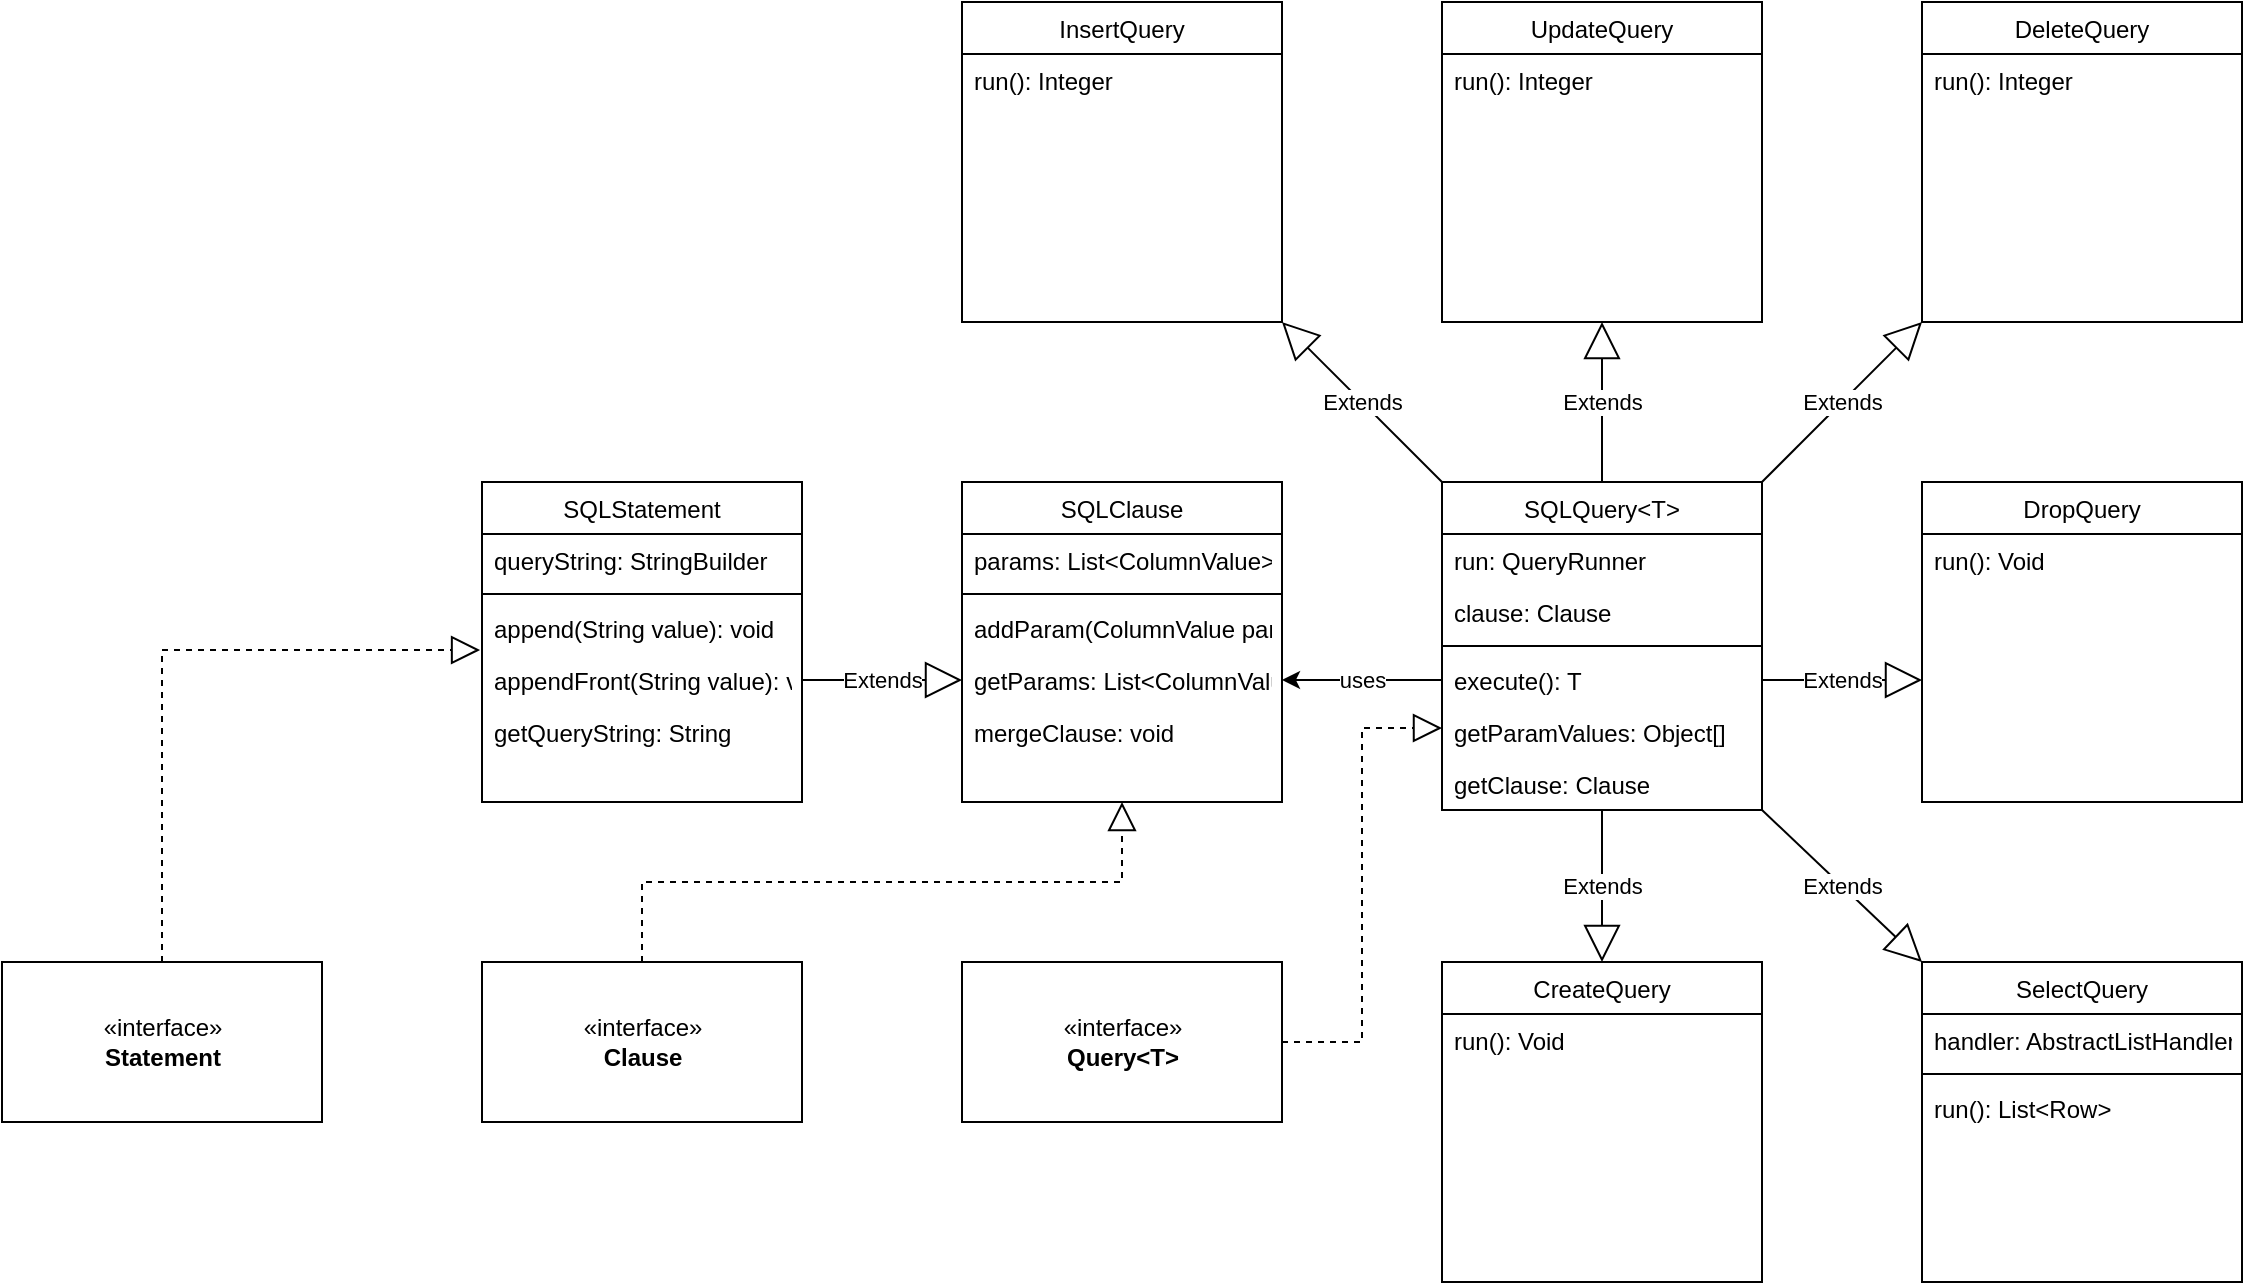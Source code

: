 <mxfile version="14.7.6" type="device" pages="2"><diagram id="C5RBs43oDa-KdzZeNtuy" name="Page-1"><mxGraphModel dx="1853" dy="393" grid="1" gridSize="10" guides="1" tooltips="1" connect="1" arrows="1" fold="1" page="1" pageScale="1" pageWidth="827" pageHeight="1169" math="0" shadow="0"><root><mxCell id="WIyWlLk6GJQsqaUBKTNV-0"/><mxCell id="WIyWlLk6GJQsqaUBKTNV-1" parent="WIyWlLk6GJQsqaUBKTNV-0"/><mxCell id="ouzQ8cs4tHCiYarw45k7-28" value="SQLStatement" style="swimlane;fontStyle=0;align=center;verticalAlign=top;childLayout=stackLayout;horizontal=1;startSize=26;horizontalStack=0;resizeParent=1;resizeLast=0;collapsible=1;marginBottom=0;rounded=0;shadow=0;strokeWidth=1;" parent="WIyWlLk6GJQsqaUBKTNV-1" vertex="1"><mxGeometry x="-520" y="280" width="160" height="160" as="geometry"><mxRectangle x="550" y="140" width="160" height="26" as="alternateBounds"/></mxGeometry></mxCell><mxCell id="ouzQ8cs4tHCiYarw45k7-29" value="queryString: StringBuilder" style="text;align=left;verticalAlign=top;spacingLeft=4;spacingRight=4;overflow=hidden;rotatable=0;points=[[0,0.5],[1,0.5]];portConstraint=eastwest;" parent="ouzQ8cs4tHCiYarw45k7-28" vertex="1"><mxGeometry y="26" width="160" height="26" as="geometry"/></mxCell><mxCell id="ouzQ8cs4tHCiYarw45k7-30" value="" style="line;strokeWidth=1;fillColor=none;align=left;verticalAlign=middle;spacingTop=-1;spacingLeft=3;spacingRight=3;rotatable=0;labelPosition=right;points=[];portConstraint=eastwest;" parent="ouzQ8cs4tHCiYarw45k7-28" vertex="1"><mxGeometry y="52" width="160" height="8" as="geometry"/></mxCell><mxCell id="ouzQ8cs4tHCiYarw45k7-31" value="append(String value): void" style="text;align=left;verticalAlign=top;spacingLeft=4;spacingRight=4;overflow=hidden;rotatable=0;points=[[0,0.5],[1,0.5]];portConstraint=eastwest;" parent="ouzQ8cs4tHCiYarw45k7-28" vertex="1"><mxGeometry y="60" width="160" height="26" as="geometry"/></mxCell><mxCell id="UrJvhQixCXuRGBfSf3v2-18" value="appendFront(String value): void" style="text;align=left;verticalAlign=top;spacingLeft=4;spacingRight=4;overflow=hidden;rotatable=0;points=[[0,0.5],[1,0.5]];portConstraint=eastwest;" parent="ouzQ8cs4tHCiYarw45k7-28" vertex="1"><mxGeometry y="86" width="160" height="26" as="geometry"/></mxCell><mxCell id="PJL86Jl7QM4I_I9QQ4cB-3" value="getQueryString: String" style="text;align=left;verticalAlign=top;spacingLeft=4;spacingRight=4;overflow=hidden;rotatable=0;points=[[0,0.5],[1,0.5]];portConstraint=eastwest;" parent="ouzQ8cs4tHCiYarw45k7-28" vertex="1"><mxGeometry y="112" width="160" height="26" as="geometry"/></mxCell><mxCell id="PJL86Jl7QM4I_I9QQ4cB-6" value="" style="endArrow=block;dashed=1;endFill=0;endSize=12;html=1;rounded=0;edgeStyle=orthogonalEdgeStyle;entryX=-0.006;entryY=0.923;entryDx=0;entryDy=0;exitX=0.5;exitY=0;exitDx=0;exitDy=0;entryPerimeter=0;" parent="WIyWlLk6GJQsqaUBKTNV-1" source="UrJvhQixCXuRGBfSf3v2-19" target="ouzQ8cs4tHCiYarw45k7-31" edge="1"><mxGeometry width="160" relative="1" as="geometry"><mxPoint x="-680" y="600" as="sourcePoint"/><mxPoint x="-630" y="460" as="targetPoint"/></mxGeometry></mxCell><mxCell id="UrJvhQixCXuRGBfSf3v2-0" value="SQLClause" style="swimlane;fontStyle=0;align=center;verticalAlign=top;childLayout=stackLayout;horizontal=1;startSize=26;horizontalStack=0;resizeParent=1;resizeLast=0;collapsible=1;marginBottom=0;rounded=0;shadow=0;strokeWidth=1;" parent="WIyWlLk6GJQsqaUBKTNV-1" vertex="1"><mxGeometry x="-280" y="280" width="160" height="160" as="geometry"><mxRectangle x="550" y="140" width="160" height="26" as="alternateBounds"/></mxGeometry></mxCell><mxCell id="UrJvhQixCXuRGBfSf3v2-2" value="params: List&lt;ColumnValue&gt;" style="text;align=left;verticalAlign=top;spacingLeft=4;spacingRight=4;overflow=hidden;rotatable=0;points=[[0,0.5],[1,0.5]];portConstraint=eastwest;" parent="UrJvhQixCXuRGBfSf3v2-0" vertex="1"><mxGeometry y="26" width="160" height="26" as="geometry"/></mxCell><mxCell id="UrJvhQixCXuRGBfSf3v2-3" value="" style="line;strokeWidth=1;fillColor=none;align=left;verticalAlign=middle;spacingTop=-1;spacingLeft=3;spacingRight=3;rotatable=0;labelPosition=right;points=[];portConstraint=eastwest;" parent="UrJvhQixCXuRGBfSf3v2-0" vertex="1"><mxGeometry y="52" width="160" height="8" as="geometry"/></mxCell><mxCell id="UrJvhQixCXuRGBfSf3v2-5" value="addParam(ColumnValue param): void" style="text;align=left;verticalAlign=top;spacingLeft=4;spacingRight=4;overflow=hidden;rotatable=0;points=[[0,0.5],[1,0.5]];portConstraint=eastwest;" parent="UrJvhQixCXuRGBfSf3v2-0" vertex="1"><mxGeometry y="60" width="160" height="26" as="geometry"/></mxCell><mxCell id="UrJvhQixCXuRGBfSf3v2-6" value="getParams: List&lt;ColumnValue&gt;" style="text;align=left;verticalAlign=top;spacingLeft=4;spacingRight=4;overflow=hidden;rotatable=0;points=[[0,0.5],[1,0.5]];portConstraint=eastwest;" parent="UrJvhQixCXuRGBfSf3v2-0" vertex="1"><mxGeometry y="86" width="160" height="26" as="geometry"/></mxCell><mxCell id="UrJvhQixCXuRGBfSf3v2-7" value="mergeClause: void" style="text;align=left;verticalAlign=top;spacingLeft=4;spacingRight=4;overflow=hidden;rotatable=0;points=[[0,0.5],[1,0.5]];portConstraint=eastwest;" parent="UrJvhQixCXuRGBfSf3v2-0" vertex="1"><mxGeometry y="112" width="160" height="26" as="geometry"/></mxCell><mxCell id="UrJvhQixCXuRGBfSf3v2-9" value="SQLQuery&lt;T&gt;" style="swimlane;fontStyle=0;align=center;verticalAlign=top;childLayout=stackLayout;horizontal=1;startSize=26;horizontalStack=0;resizeParent=1;resizeLast=0;collapsible=1;marginBottom=0;rounded=0;shadow=0;strokeWidth=1;" parent="WIyWlLk6GJQsqaUBKTNV-1" vertex="1"><mxGeometry x="-40" y="280" width="160" height="164" as="geometry"><mxRectangle x="550" y="140" width="160" height="26" as="alternateBounds"/></mxGeometry></mxCell><mxCell id="UrJvhQixCXuRGBfSf3v2-10" value="run: QueryRunner" style="text;align=left;verticalAlign=top;spacingLeft=4;spacingRight=4;overflow=hidden;rotatable=0;points=[[0,0.5],[1,0.5]];portConstraint=eastwest;" parent="UrJvhQixCXuRGBfSf3v2-9" vertex="1"><mxGeometry y="26" width="160" height="26" as="geometry"/></mxCell><mxCell id="ECPLwRmbQJhNOM33lPOf-0" value="clause: Clause" style="text;align=left;verticalAlign=top;spacingLeft=4;spacingRight=4;overflow=hidden;rotatable=0;points=[[0,0.5],[1,0.5]];portConstraint=eastwest;" vertex="1" parent="UrJvhQixCXuRGBfSf3v2-9"><mxGeometry y="52" width="160" height="26" as="geometry"/></mxCell><mxCell id="UrJvhQixCXuRGBfSf3v2-12" value="" style="line;strokeWidth=1;fillColor=none;align=left;verticalAlign=middle;spacingTop=-1;spacingLeft=3;spacingRight=3;rotatable=0;labelPosition=right;points=[];portConstraint=eastwest;" parent="UrJvhQixCXuRGBfSf3v2-9" vertex="1"><mxGeometry y="78" width="160" height="8" as="geometry"/></mxCell><mxCell id="UrJvhQixCXuRGBfSf3v2-26" value="execute(): T" style="text;align=left;verticalAlign=top;spacingLeft=4;spacingRight=4;overflow=hidden;rotatable=0;points=[[0,0.5],[1,0.5]];portConstraint=eastwest;" parent="UrJvhQixCXuRGBfSf3v2-9" vertex="1"><mxGeometry y="86" width="160" height="26" as="geometry"/></mxCell><mxCell id="UrJvhQixCXuRGBfSf3v2-15" value="getParamValues: Object[]" style="text;align=left;verticalAlign=top;spacingLeft=4;spacingRight=4;overflow=hidden;rotatable=0;points=[[0,0.5],[1,0.5]];portConstraint=eastwest;" parent="UrJvhQixCXuRGBfSf3v2-9" vertex="1"><mxGeometry y="112" width="160" height="26" as="geometry"/></mxCell><mxCell id="ECPLwRmbQJhNOM33lPOf-4" value="getClause: Clause" style="text;align=left;verticalAlign=top;spacingLeft=4;spacingRight=4;overflow=hidden;rotatable=0;points=[[0,0.5],[1,0.5]];portConstraint=eastwest;" vertex="1" parent="UrJvhQixCXuRGBfSf3v2-9"><mxGeometry y="138" width="160" height="26" as="geometry"/></mxCell><mxCell id="UrJvhQixCXuRGBfSf3v2-19" value="«interface»&lt;br&gt;&lt;b&gt;Statement&lt;/b&gt;" style="html=1;" parent="WIyWlLk6GJQsqaUBKTNV-1" vertex="1"><mxGeometry x="-760" y="520" width="160" height="80" as="geometry"/></mxCell><mxCell id="UrJvhQixCXuRGBfSf3v2-20" value="Extends" style="endArrow=block;endSize=16;endFill=0;html=1;exitX=1;exitY=0.5;exitDx=0;exitDy=0;entryX=0;entryY=0.5;entryDx=0;entryDy=0;" parent="WIyWlLk6GJQsqaUBKTNV-1" source="UrJvhQixCXuRGBfSf3v2-18" target="UrJvhQixCXuRGBfSf3v2-6" edge="1"><mxGeometry width="160" relative="1" as="geometry"><mxPoint x="-450" y="560" as="sourcePoint"/><mxPoint x="-550" y="340" as="targetPoint"/></mxGeometry></mxCell><mxCell id="UrJvhQixCXuRGBfSf3v2-21" value="«interface»&lt;br&gt;&lt;b&gt;Clause&lt;/b&gt;" style="html=1;" parent="WIyWlLk6GJQsqaUBKTNV-1" vertex="1"><mxGeometry x="-520" y="520" width="160" height="80" as="geometry"/></mxCell><mxCell id="UrJvhQixCXuRGBfSf3v2-22" value="" style="endArrow=block;dashed=1;endFill=0;endSize=12;html=1;rounded=0;edgeStyle=orthogonalEdgeStyle;entryX=0.5;entryY=1;entryDx=0;entryDy=0;exitX=0.5;exitY=0;exitDx=0;exitDy=0;" parent="WIyWlLk6GJQsqaUBKTNV-1" source="UrJvhQixCXuRGBfSf3v2-21" target="UrJvhQixCXuRGBfSf3v2-0" edge="1"><mxGeometry width="160" relative="1" as="geometry"><mxPoint x="-440" y="600" as="sourcePoint"/><mxPoint x="-670" y="530" as="targetPoint"/></mxGeometry></mxCell><mxCell id="UrJvhQixCXuRGBfSf3v2-24" value="«interface»&lt;br&gt;&lt;b&gt;Query&amp;lt;T&amp;gt;&lt;/b&gt;" style="html=1;" parent="WIyWlLk6GJQsqaUBKTNV-1" vertex="1"><mxGeometry x="-280" y="520" width="160" height="80" as="geometry"/></mxCell><mxCell id="UrJvhQixCXuRGBfSf3v2-25" value="" style="endArrow=block;dashed=1;endFill=0;endSize=12;html=1;rounded=0;edgeStyle=orthogonalEdgeStyle;entryX=0;entryY=0.75;entryDx=0;entryDy=0;" parent="WIyWlLk6GJQsqaUBKTNV-1" source="UrJvhQixCXuRGBfSf3v2-24" target="UrJvhQixCXuRGBfSf3v2-9" edge="1"><mxGeometry width="160" relative="1" as="geometry"><mxPoint x="-190" y="610" as="sourcePoint"/><mxPoint x="110" y="730" as="targetPoint"/></mxGeometry></mxCell><mxCell id="UrJvhQixCXuRGBfSf3v2-27" value="SelectQuery" style="swimlane;fontStyle=0;align=center;verticalAlign=top;childLayout=stackLayout;horizontal=1;startSize=26;horizontalStack=0;resizeParent=1;resizeLast=0;collapsible=1;marginBottom=0;rounded=0;shadow=0;strokeWidth=1;" parent="WIyWlLk6GJQsqaUBKTNV-1" vertex="1"><mxGeometry x="200" y="520" width="160" height="160" as="geometry"><mxRectangle x="550" y="140" width="160" height="26" as="alternateBounds"/></mxGeometry></mxCell><mxCell id="UrJvhQixCXuRGBfSf3v2-28" value="handler: AbstractListHandler&lt;Row&gt;" style="text;align=left;verticalAlign=top;spacingLeft=4;spacingRight=4;overflow=hidden;rotatable=0;points=[[0,0.5],[1,0.5]];portConstraint=eastwest;" parent="UrJvhQixCXuRGBfSf3v2-27" vertex="1"><mxGeometry y="26" width="160" height="26" as="geometry"/></mxCell><mxCell id="UrJvhQixCXuRGBfSf3v2-29" value="" style="line;strokeWidth=1;fillColor=none;align=left;verticalAlign=middle;spacingTop=-1;spacingLeft=3;spacingRight=3;rotatable=0;labelPosition=right;points=[];portConstraint=eastwest;" parent="UrJvhQixCXuRGBfSf3v2-27" vertex="1"><mxGeometry y="52" width="160" height="8" as="geometry"/></mxCell><mxCell id="UrJvhQixCXuRGBfSf3v2-30" value="run(): List&lt;Row&gt;" style="text;align=left;verticalAlign=top;spacingLeft=4;spacingRight=4;overflow=hidden;rotatable=0;points=[[0,0.5],[1,0.5]];portConstraint=eastwest;" parent="UrJvhQixCXuRGBfSf3v2-27" vertex="1"><mxGeometry y="60" width="160" height="26" as="geometry"/></mxCell><mxCell id="UrJvhQixCXuRGBfSf3v2-32" value="Extends" style="endArrow=block;endSize=16;endFill=0;html=1;entryX=0;entryY=0;entryDx=0;entryDy=0;exitX=1;exitY=1;exitDx=0;exitDy=0;" parent="WIyWlLk6GJQsqaUBKTNV-1" source="UrJvhQixCXuRGBfSf3v2-9" target="UrJvhQixCXuRGBfSf3v2-27" edge="1"><mxGeometry width="160" relative="1" as="geometry"><mxPoint x="120" y="380" as="sourcePoint"/><mxPoint x="200" y="380" as="targetPoint"/></mxGeometry></mxCell><mxCell id="UrJvhQixCXuRGBfSf3v2-33" value="UpdateQuery" style="swimlane;fontStyle=0;align=center;verticalAlign=top;childLayout=stackLayout;horizontal=1;startSize=26;horizontalStack=0;resizeParent=1;resizeLast=0;collapsible=1;marginBottom=0;rounded=0;shadow=0;strokeWidth=1;" parent="WIyWlLk6GJQsqaUBKTNV-1" vertex="1"><mxGeometry x="-40" y="40" width="160" height="160" as="geometry"><mxRectangle x="550" y="140" width="160" height="26" as="alternateBounds"/></mxGeometry></mxCell><mxCell id="UrJvhQixCXuRGBfSf3v2-36" value="run(): Integer" style="text;align=left;verticalAlign=top;spacingLeft=4;spacingRight=4;overflow=hidden;rotatable=0;points=[[0,0.5],[1,0.5]];portConstraint=eastwest;" parent="UrJvhQixCXuRGBfSf3v2-33" vertex="1"><mxGeometry y="26" width="160" height="26" as="geometry"/></mxCell><mxCell id="UrJvhQixCXuRGBfSf3v2-37" value="InsertQuery" style="swimlane;fontStyle=0;align=center;verticalAlign=top;childLayout=stackLayout;horizontal=1;startSize=26;horizontalStack=0;resizeParent=1;resizeLast=0;collapsible=1;marginBottom=0;rounded=0;shadow=0;strokeWidth=1;" parent="WIyWlLk6GJQsqaUBKTNV-1" vertex="1"><mxGeometry x="-280" y="40" width="160" height="160" as="geometry"><mxRectangle x="550" y="140" width="160" height="26" as="alternateBounds"/></mxGeometry></mxCell><mxCell id="UrJvhQixCXuRGBfSf3v2-38" value="run(): Integer" style="text;align=left;verticalAlign=top;spacingLeft=4;spacingRight=4;overflow=hidden;rotatable=0;points=[[0,0.5],[1,0.5]];portConstraint=eastwest;" parent="UrJvhQixCXuRGBfSf3v2-37" vertex="1"><mxGeometry y="26" width="160" height="26" as="geometry"/></mxCell><mxCell id="UrJvhQixCXuRGBfSf3v2-39" value="DeleteQuery" style="swimlane;fontStyle=0;align=center;verticalAlign=top;childLayout=stackLayout;horizontal=1;startSize=26;horizontalStack=0;resizeParent=1;resizeLast=0;collapsible=1;marginBottom=0;rounded=0;shadow=0;strokeWidth=1;" parent="WIyWlLk6GJQsqaUBKTNV-1" vertex="1"><mxGeometry x="200" y="40" width="160" height="160" as="geometry"><mxRectangle x="550" y="140" width="160" height="26" as="alternateBounds"/></mxGeometry></mxCell><mxCell id="UrJvhQixCXuRGBfSf3v2-40" value="run(): Integer" style="text;align=left;verticalAlign=top;spacingLeft=4;spacingRight=4;overflow=hidden;rotatable=0;points=[[0,0.5],[1,0.5]];portConstraint=eastwest;" parent="UrJvhQixCXuRGBfSf3v2-39" vertex="1"><mxGeometry y="26" width="160" height="26" as="geometry"/></mxCell><mxCell id="UrJvhQixCXuRGBfSf3v2-41" value="DropQuery" style="swimlane;fontStyle=0;align=center;verticalAlign=top;childLayout=stackLayout;horizontal=1;startSize=26;horizontalStack=0;resizeParent=1;resizeLast=0;collapsible=1;marginBottom=0;rounded=0;shadow=0;strokeWidth=1;" parent="WIyWlLk6GJQsqaUBKTNV-1" vertex="1"><mxGeometry x="200" y="280" width="160" height="160" as="geometry"><mxRectangle x="550" y="140" width="160" height="26" as="alternateBounds"/></mxGeometry></mxCell><mxCell id="UrJvhQixCXuRGBfSf3v2-42" value="run(): Void" style="text;align=left;verticalAlign=top;spacingLeft=4;spacingRight=4;overflow=hidden;rotatable=0;points=[[0,0.5],[1,0.5]];portConstraint=eastwest;" parent="UrJvhQixCXuRGBfSf3v2-41" vertex="1"><mxGeometry y="26" width="160" height="26" as="geometry"/></mxCell><mxCell id="UrJvhQixCXuRGBfSf3v2-43" value="CreateQuery" style="swimlane;fontStyle=0;align=center;verticalAlign=top;childLayout=stackLayout;horizontal=1;startSize=26;horizontalStack=0;resizeParent=1;resizeLast=0;collapsible=1;marginBottom=0;rounded=0;shadow=0;strokeWidth=1;" parent="WIyWlLk6GJQsqaUBKTNV-1" vertex="1"><mxGeometry x="-40" y="520" width="160" height="160" as="geometry"><mxRectangle x="550" y="140" width="160" height="26" as="alternateBounds"/></mxGeometry></mxCell><mxCell id="UrJvhQixCXuRGBfSf3v2-44" value="run(): Void" style="text;align=left;verticalAlign=top;spacingLeft=4;spacingRight=4;overflow=hidden;rotatable=0;points=[[0,0.5],[1,0.5]];portConstraint=eastwest;" parent="UrJvhQixCXuRGBfSf3v2-43" vertex="1"><mxGeometry y="26" width="160" height="26" as="geometry"/></mxCell><mxCell id="UrJvhQixCXuRGBfSf3v2-45" value="Extends" style="endArrow=block;endSize=16;endFill=0;html=1;exitX=1;exitY=0.5;exitDx=0;exitDy=0;" parent="WIyWlLk6GJQsqaUBKTNV-1" source="UrJvhQixCXuRGBfSf3v2-26" edge="1"><mxGeometry width="160" relative="1" as="geometry"><mxPoint x="130" y="450" as="sourcePoint"/><mxPoint x="200" y="379" as="targetPoint"/></mxGeometry></mxCell><mxCell id="UrJvhQixCXuRGBfSf3v2-46" value="Extends" style="endArrow=block;endSize=16;endFill=0;html=1;exitX=1;exitY=0;exitDx=0;exitDy=0;entryX=0;entryY=1;entryDx=0;entryDy=0;" parent="WIyWlLk6GJQsqaUBKTNV-1" source="UrJvhQixCXuRGBfSf3v2-9" target="UrJvhQixCXuRGBfSf3v2-39" edge="1"><mxGeometry width="160" relative="1" as="geometry"><mxPoint x="129.04" y="382.994" as="sourcePoint"/><mxPoint x="210" y="383" as="targetPoint"/></mxGeometry></mxCell><mxCell id="UrJvhQixCXuRGBfSf3v2-47" value="Extends" style="endArrow=block;endSize=16;endFill=0;html=1;exitX=0.5;exitY=0;exitDx=0;exitDy=0;entryX=0.5;entryY=1;entryDx=0;entryDy=0;" parent="WIyWlLk6GJQsqaUBKTNV-1" source="UrJvhQixCXuRGBfSf3v2-9" target="UrJvhQixCXuRGBfSf3v2-33" edge="1"><mxGeometry width="160" relative="1" as="geometry"><mxPoint x="139.04" y="392.994" as="sourcePoint"/><mxPoint x="220" y="393" as="targetPoint"/></mxGeometry></mxCell><mxCell id="UrJvhQixCXuRGBfSf3v2-48" value="Extends" style="endArrow=block;endSize=16;endFill=0;html=1;exitX=0;exitY=0;exitDx=0;exitDy=0;" parent="WIyWlLk6GJQsqaUBKTNV-1" source="UrJvhQixCXuRGBfSf3v2-9" edge="1"><mxGeometry width="160" relative="1" as="geometry"><mxPoint x="149.04" y="402.994" as="sourcePoint"/><mxPoint x="-120" y="200" as="targetPoint"/></mxGeometry></mxCell><mxCell id="UrJvhQixCXuRGBfSf3v2-49" value="Extends" style="endArrow=block;endSize=16;endFill=0;html=1;exitX=0.5;exitY=1;exitDx=0;exitDy=0;entryX=0.5;entryY=0;entryDx=0;entryDy=0;" parent="WIyWlLk6GJQsqaUBKTNV-1" source="UrJvhQixCXuRGBfSf3v2-9" target="UrJvhQixCXuRGBfSf3v2-43" edge="1"><mxGeometry width="160" relative="1" as="geometry"><mxPoint x="159.04" y="412.994" as="sourcePoint"/><mxPoint x="240" y="413" as="targetPoint"/></mxGeometry></mxCell><mxCell id="ECPLwRmbQJhNOM33lPOf-2" value="" style="endArrow=classic;html=1;exitX=0;exitY=0.5;exitDx=0;exitDy=0;entryX=1;entryY=0.5;entryDx=0;entryDy=0;" edge="1" parent="WIyWlLk6GJQsqaUBKTNV-1" source="UrJvhQixCXuRGBfSf3v2-26" target="UrJvhQixCXuRGBfSf3v2-6"><mxGeometry relative="1" as="geometry"><mxPoint x="-520.96" y="159.012" as="sourcePoint"/><mxPoint x="-598" y="159" as="targetPoint"/></mxGeometry></mxCell><mxCell id="ECPLwRmbQJhNOM33lPOf-3" value="uses" style="edgeLabel;resizable=0;html=1;align=center;verticalAlign=middle;" connectable="0" vertex="1" parent="ECPLwRmbQJhNOM33lPOf-2"><mxGeometry relative="1" as="geometry"><mxPoint as="offset"/></mxGeometry></mxCell></root></mxGraphModel></diagram><diagram id="Ow9V6Ym54veHrPqEXKy3" name="Page-2"><mxGraphModel dx="1026" dy="450" grid="1" gridSize="10" guides="1" tooltips="1" connect="1" arrows="1" fold="1" page="1" pageScale="1" pageWidth="850" pageHeight="1100" math="0" shadow="0"><root><mxCell id="m3Wl_wwwOwhI21_RcPmA-0"/><mxCell id="m3Wl_wwwOwhI21_RcPmA-1" parent="m3Wl_wwwOwhI21_RcPmA-0"/></root></mxGraphModel></diagram></mxfile>